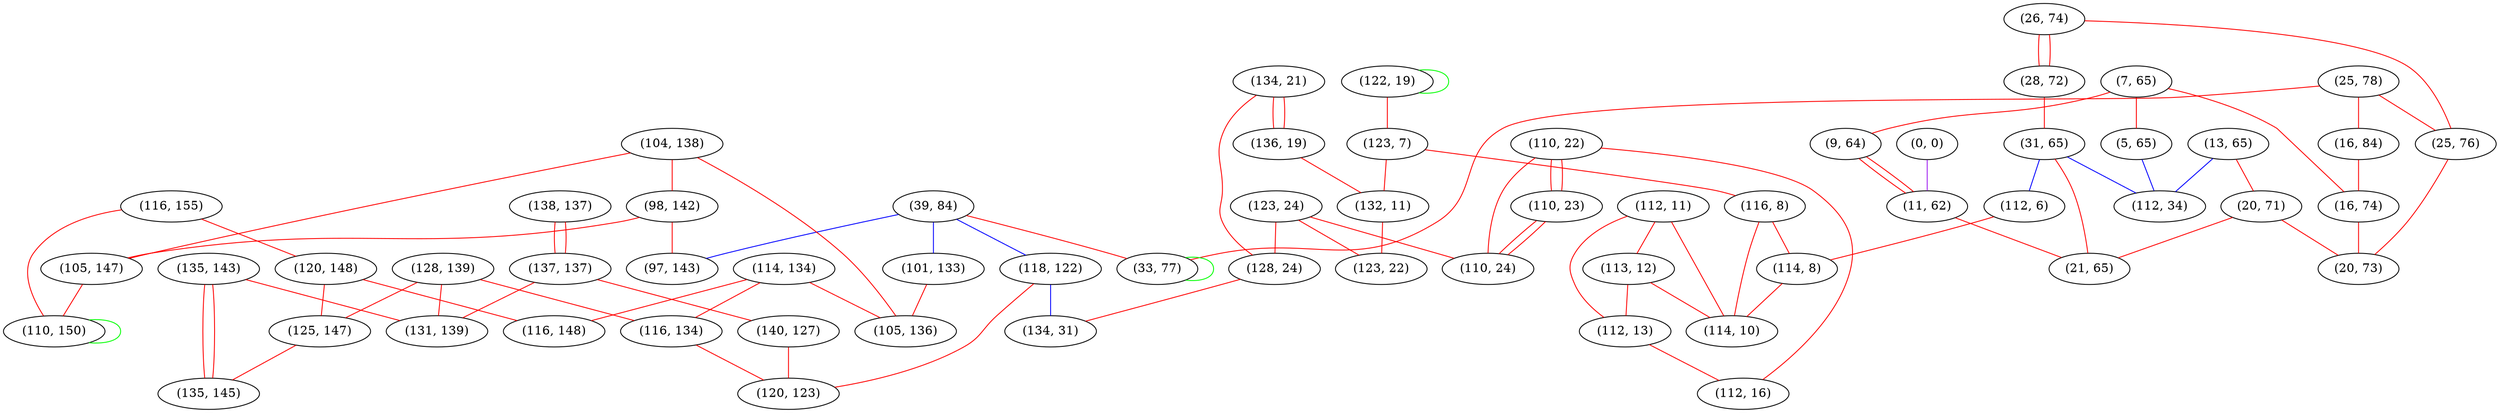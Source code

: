 graph "" {
"(39, 84)";
"(101, 133)";
"(7, 65)";
"(118, 122)";
"(104, 138)";
"(134, 21)";
"(136, 19)";
"(25, 78)";
"(110, 22)";
"(110, 23)";
"(116, 155)";
"(122, 19)";
"(13, 65)";
"(112, 11)";
"(135, 143)";
"(123, 24)";
"(33, 77)";
"(128, 24)";
"(110, 24)";
"(128, 139)";
"(114, 134)";
"(26, 74)";
"(98, 142)";
"(138, 137)";
"(120, 148)";
"(0, 0)";
"(16, 84)";
"(25, 76)";
"(28, 72)";
"(123, 7)";
"(20, 71)";
"(116, 134)";
"(113, 12)";
"(5, 65)";
"(105, 147)";
"(112, 13)";
"(132, 11)";
"(31, 65)";
"(116, 8)";
"(112, 6)";
"(9, 64)";
"(112, 16)";
"(16, 74)";
"(11, 62)";
"(125, 147)";
"(21, 65)";
"(105, 136)";
"(116, 148)";
"(134, 31)";
"(137, 137)";
"(97, 143)";
"(112, 34)";
"(140, 127)";
"(20, 73)";
"(123, 22)";
"(135, 145)";
"(131, 139)";
"(114, 8)";
"(114, 10)";
"(120, 123)";
"(110, 150)";
"(39, 84)" -- "(33, 77)"  [color=red, key=0, weight=1];
"(39, 84)" -- "(118, 122)"  [color=blue, key=0, weight=3];
"(39, 84)" -- "(101, 133)"  [color=blue, key=0, weight=3];
"(39, 84)" -- "(97, 143)"  [color=blue, key=0, weight=3];
"(101, 133)" -- "(105, 136)"  [color=red, key=0, weight=1];
"(7, 65)" -- "(5, 65)"  [color=red, key=0, weight=1];
"(7, 65)" -- "(9, 64)"  [color=red, key=0, weight=1];
"(7, 65)" -- "(16, 74)"  [color=red, key=0, weight=1];
"(118, 122)" -- "(120, 123)"  [color=red, key=0, weight=1];
"(118, 122)" -- "(134, 31)"  [color=blue, key=0, weight=3];
"(104, 138)" -- "(105, 147)"  [color=red, key=0, weight=1];
"(104, 138)" -- "(98, 142)"  [color=red, key=0, weight=1];
"(104, 138)" -- "(105, 136)"  [color=red, key=0, weight=1];
"(134, 21)" -- "(136, 19)"  [color=red, key=0, weight=1];
"(134, 21)" -- "(136, 19)"  [color=red, key=1, weight=1];
"(134, 21)" -- "(128, 24)"  [color=red, key=0, weight=1];
"(136, 19)" -- "(132, 11)"  [color=red, key=0, weight=1];
"(25, 78)" -- "(33, 77)"  [color=red, key=0, weight=1];
"(25, 78)" -- "(25, 76)"  [color=red, key=0, weight=1];
"(25, 78)" -- "(16, 84)"  [color=red, key=0, weight=1];
"(110, 22)" -- "(112, 16)"  [color=red, key=0, weight=1];
"(110, 22)" -- "(110, 23)"  [color=red, key=0, weight=1];
"(110, 22)" -- "(110, 23)"  [color=red, key=1, weight=1];
"(110, 22)" -- "(110, 24)"  [color=red, key=0, weight=1];
"(110, 23)" -- "(110, 24)"  [color=red, key=0, weight=1];
"(110, 23)" -- "(110, 24)"  [color=red, key=1, weight=1];
"(116, 155)" -- "(120, 148)"  [color=red, key=0, weight=1];
"(116, 155)" -- "(110, 150)"  [color=red, key=0, weight=1];
"(122, 19)" -- "(123, 7)"  [color=red, key=0, weight=1];
"(122, 19)" -- "(122, 19)"  [color=green, key=0, weight=2];
"(13, 65)" -- "(20, 71)"  [color=red, key=0, weight=1];
"(13, 65)" -- "(112, 34)"  [color=blue, key=0, weight=3];
"(112, 11)" -- "(112, 13)"  [color=red, key=0, weight=1];
"(112, 11)" -- "(113, 12)"  [color=red, key=0, weight=1];
"(112, 11)" -- "(114, 10)"  [color=red, key=0, weight=1];
"(135, 143)" -- "(131, 139)"  [color=red, key=0, weight=1];
"(135, 143)" -- "(135, 145)"  [color=red, key=0, weight=1];
"(135, 143)" -- "(135, 145)"  [color=red, key=1, weight=1];
"(123, 24)" -- "(128, 24)"  [color=red, key=0, weight=1];
"(123, 24)" -- "(110, 24)"  [color=red, key=0, weight=1];
"(123, 24)" -- "(123, 22)"  [color=red, key=0, weight=1];
"(33, 77)" -- "(33, 77)"  [color=green, key=0, weight=2];
"(128, 24)" -- "(134, 31)"  [color=red, key=0, weight=1];
"(128, 139)" -- "(131, 139)"  [color=red, key=0, weight=1];
"(128, 139)" -- "(116, 134)"  [color=red, key=0, weight=1];
"(128, 139)" -- "(125, 147)"  [color=red, key=0, weight=1];
"(114, 134)" -- "(105, 136)"  [color=red, key=0, weight=1];
"(114, 134)" -- "(116, 148)"  [color=red, key=0, weight=1];
"(114, 134)" -- "(116, 134)"  [color=red, key=0, weight=1];
"(26, 74)" -- "(25, 76)"  [color=red, key=0, weight=1];
"(26, 74)" -- "(28, 72)"  [color=red, key=0, weight=1];
"(26, 74)" -- "(28, 72)"  [color=red, key=1, weight=1];
"(98, 142)" -- "(105, 147)"  [color=red, key=0, weight=1];
"(98, 142)" -- "(97, 143)"  [color=red, key=0, weight=1];
"(138, 137)" -- "(137, 137)"  [color=red, key=0, weight=1];
"(138, 137)" -- "(137, 137)"  [color=red, key=1, weight=1];
"(120, 148)" -- "(116, 148)"  [color=red, key=0, weight=1];
"(120, 148)" -- "(125, 147)"  [color=red, key=0, weight=1];
"(0, 0)" -- "(11, 62)"  [color=purple, key=0, weight=4];
"(16, 84)" -- "(16, 74)"  [color=red, key=0, weight=1];
"(25, 76)" -- "(20, 73)"  [color=red, key=0, weight=1];
"(28, 72)" -- "(31, 65)"  [color=red, key=0, weight=1];
"(123, 7)" -- "(132, 11)"  [color=red, key=0, weight=1];
"(123, 7)" -- "(116, 8)"  [color=red, key=0, weight=1];
"(20, 71)" -- "(21, 65)"  [color=red, key=0, weight=1];
"(20, 71)" -- "(20, 73)"  [color=red, key=0, weight=1];
"(116, 134)" -- "(120, 123)"  [color=red, key=0, weight=1];
"(113, 12)" -- "(112, 13)"  [color=red, key=0, weight=1];
"(113, 12)" -- "(114, 10)"  [color=red, key=0, weight=1];
"(5, 65)" -- "(112, 34)"  [color=blue, key=0, weight=3];
"(105, 147)" -- "(110, 150)"  [color=red, key=0, weight=1];
"(112, 13)" -- "(112, 16)"  [color=red, key=0, weight=1];
"(132, 11)" -- "(123, 22)"  [color=red, key=0, weight=1];
"(31, 65)" -- "(21, 65)"  [color=red, key=0, weight=1];
"(31, 65)" -- "(112, 34)"  [color=blue, key=0, weight=3];
"(31, 65)" -- "(112, 6)"  [color=blue, key=0, weight=3];
"(116, 8)" -- "(114, 8)"  [color=red, key=0, weight=1];
"(116, 8)" -- "(114, 10)"  [color=red, key=0, weight=1];
"(112, 6)" -- "(114, 8)"  [color=red, key=0, weight=1];
"(9, 64)" -- "(11, 62)"  [color=red, key=0, weight=1];
"(9, 64)" -- "(11, 62)"  [color=red, key=1, weight=1];
"(16, 74)" -- "(20, 73)"  [color=red, key=0, weight=1];
"(11, 62)" -- "(21, 65)"  [color=red, key=0, weight=1];
"(125, 147)" -- "(135, 145)"  [color=red, key=0, weight=1];
"(137, 137)" -- "(140, 127)"  [color=red, key=0, weight=1];
"(137, 137)" -- "(131, 139)"  [color=red, key=0, weight=1];
"(140, 127)" -- "(120, 123)"  [color=red, key=0, weight=1];
"(114, 8)" -- "(114, 10)"  [color=red, key=0, weight=1];
"(110, 150)" -- "(110, 150)"  [color=green, key=0, weight=2];
}
